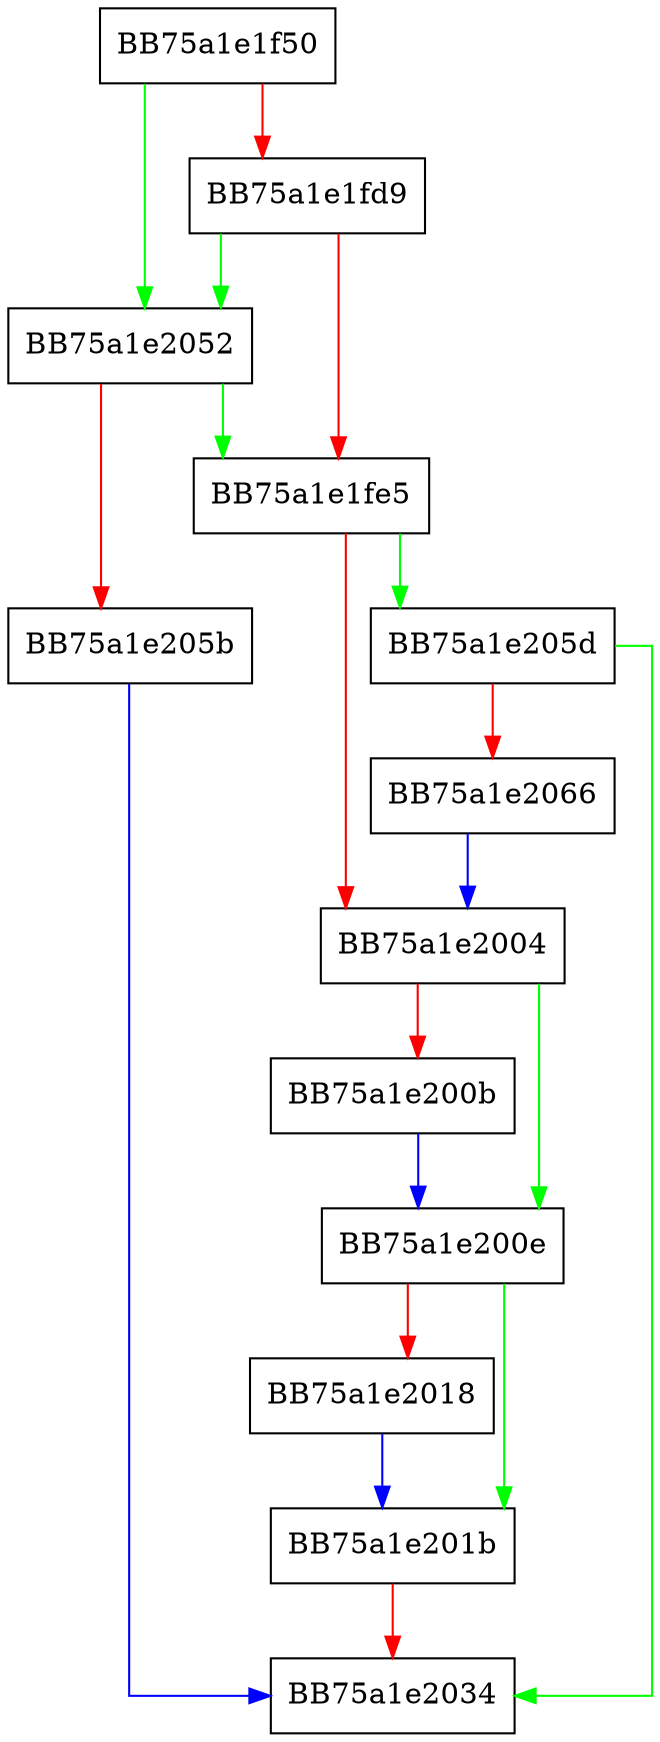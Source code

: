 digraph AutoEtwExpensiveOperation {
  node [shape="box"];
  graph [splines=ortho];
  BB75a1e1f50 -> BB75a1e2052 [color="green"];
  BB75a1e1f50 -> BB75a1e1fd9 [color="red"];
  BB75a1e1fd9 -> BB75a1e2052 [color="green"];
  BB75a1e1fd9 -> BB75a1e1fe5 [color="red"];
  BB75a1e1fe5 -> BB75a1e205d [color="green"];
  BB75a1e1fe5 -> BB75a1e2004 [color="red"];
  BB75a1e2004 -> BB75a1e200e [color="green"];
  BB75a1e2004 -> BB75a1e200b [color="red"];
  BB75a1e200b -> BB75a1e200e [color="blue"];
  BB75a1e200e -> BB75a1e201b [color="green"];
  BB75a1e200e -> BB75a1e2018 [color="red"];
  BB75a1e2018 -> BB75a1e201b [color="blue"];
  BB75a1e201b -> BB75a1e2034 [color="red"];
  BB75a1e2052 -> BB75a1e1fe5 [color="green"];
  BB75a1e2052 -> BB75a1e205b [color="red"];
  BB75a1e205b -> BB75a1e2034 [color="blue"];
  BB75a1e205d -> BB75a1e2034 [color="green"];
  BB75a1e205d -> BB75a1e2066 [color="red"];
  BB75a1e2066 -> BB75a1e2004 [color="blue"];
}